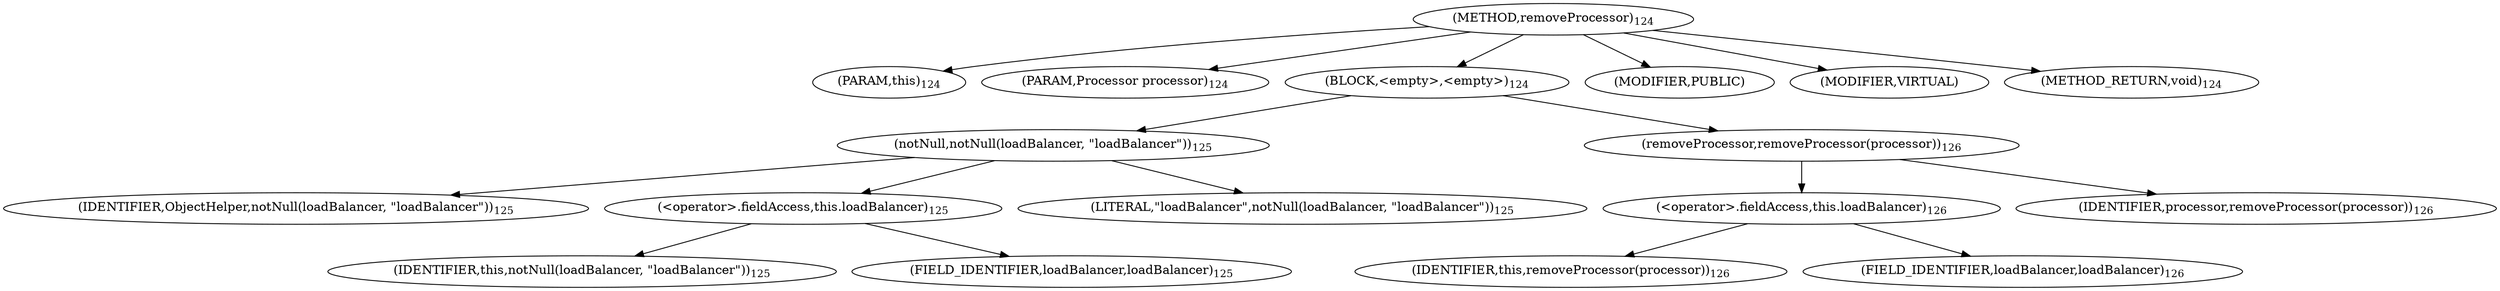 digraph "removeProcessor" {  
"264" [label = <(METHOD,removeProcessor)<SUB>124</SUB>> ]
"265" [label = <(PARAM,this)<SUB>124</SUB>> ]
"266" [label = <(PARAM,Processor processor)<SUB>124</SUB>> ]
"267" [label = <(BLOCK,&lt;empty&gt;,&lt;empty&gt;)<SUB>124</SUB>> ]
"268" [label = <(notNull,notNull(loadBalancer, &quot;loadBalancer&quot;))<SUB>125</SUB>> ]
"269" [label = <(IDENTIFIER,ObjectHelper,notNull(loadBalancer, &quot;loadBalancer&quot;))<SUB>125</SUB>> ]
"270" [label = <(&lt;operator&gt;.fieldAccess,this.loadBalancer)<SUB>125</SUB>> ]
"271" [label = <(IDENTIFIER,this,notNull(loadBalancer, &quot;loadBalancer&quot;))<SUB>125</SUB>> ]
"272" [label = <(FIELD_IDENTIFIER,loadBalancer,loadBalancer)<SUB>125</SUB>> ]
"273" [label = <(LITERAL,&quot;loadBalancer&quot;,notNull(loadBalancer, &quot;loadBalancer&quot;))<SUB>125</SUB>> ]
"274" [label = <(removeProcessor,removeProcessor(processor))<SUB>126</SUB>> ]
"275" [label = <(&lt;operator&gt;.fieldAccess,this.loadBalancer)<SUB>126</SUB>> ]
"276" [label = <(IDENTIFIER,this,removeProcessor(processor))<SUB>126</SUB>> ]
"277" [label = <(FIELD_IDENTIFIER,loadBalancer,loadBalancer)<SUB>126</SUB>> ]
"278" [label = <(IDENTIFIER,processor,removeProcessor(processor))<SUB>126</SUB>> ]
"279" [label = <(MODIFIER,PUBLIC)> ]
"280" [label = <(MODIFIER,VIRTUAL)> ]
"281" [label = <(METHOD_RETURN,void)<SUB>124</SUB>> ]
  "264" -> "265" 
  "264" -> "266" 
  "264" -> "267" 
  "264" -> "279" 
  "264" -> "280" 
  "264" -> "281" 
  "267" -> "268" 
  "267" -> "274" 
  "268" -> "269" 
  "268" -> "270" 
  "268" -> "273" 
  "270" -> "271" 
  "270" -> "272" 
  "274" -> "275" 
  "274" -> "278" 
  "275" -> "276" 
  "275" -> "277" 
}
